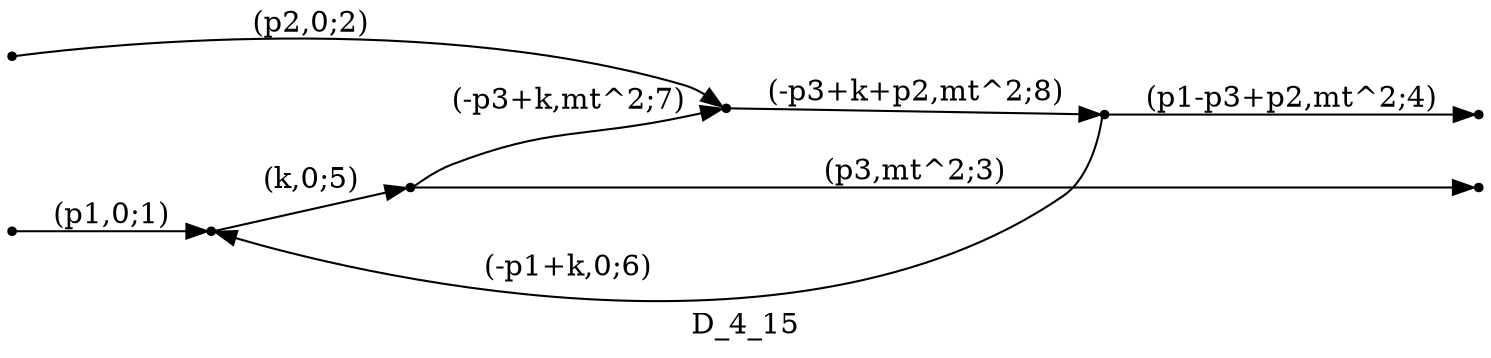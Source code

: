 digraph D_4_15 {
  label="D_4_15";
  rankdir="LR";
  subgraph edges {
    -1 -> 2 [label="(p1,0;1)"];
    -2 -> 4 [label="(p2,0;2)"];
    1 -> -3 [label="(p3,mt^2;3)"];
    3 -> -4 [label="(p1-p3+p2,mt^2;4)"];
    2 -> 1 [label="(k,0;5)"];
    3 -> 2 [label="(-p1+k,0;6)"];
    1 -> 4 [label="(-p3+k,mt^2;7)"];
    4 -> 3 [label="(-p3+k+p2,mt^2;8)"];
  }
  subgraph incoming { rank="source"; -1; -2; }
  subgraph outgoing { rank="sink"; -3; -4; }
-4 [shape=point];
-3 [shape=point];
-2 [shape=point];
-1 [shape=point];
1 [shape=point];
2 [shape=point];
3 [shape=point];
4 [shape=point];
}

